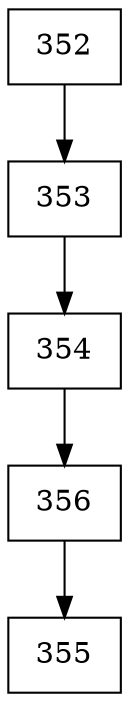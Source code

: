 digraph G {
  node [shape=record];
  node0 [label="{352}"];
  node0 -> node1;
  node1 [label="{353}"];
  node1 -> node2;
  node2 [label="{354}"];
  node2 -> node3;
  node3 [label="{356}"];
  node3 -> node4;
  node4 [label="{355}"];
}

